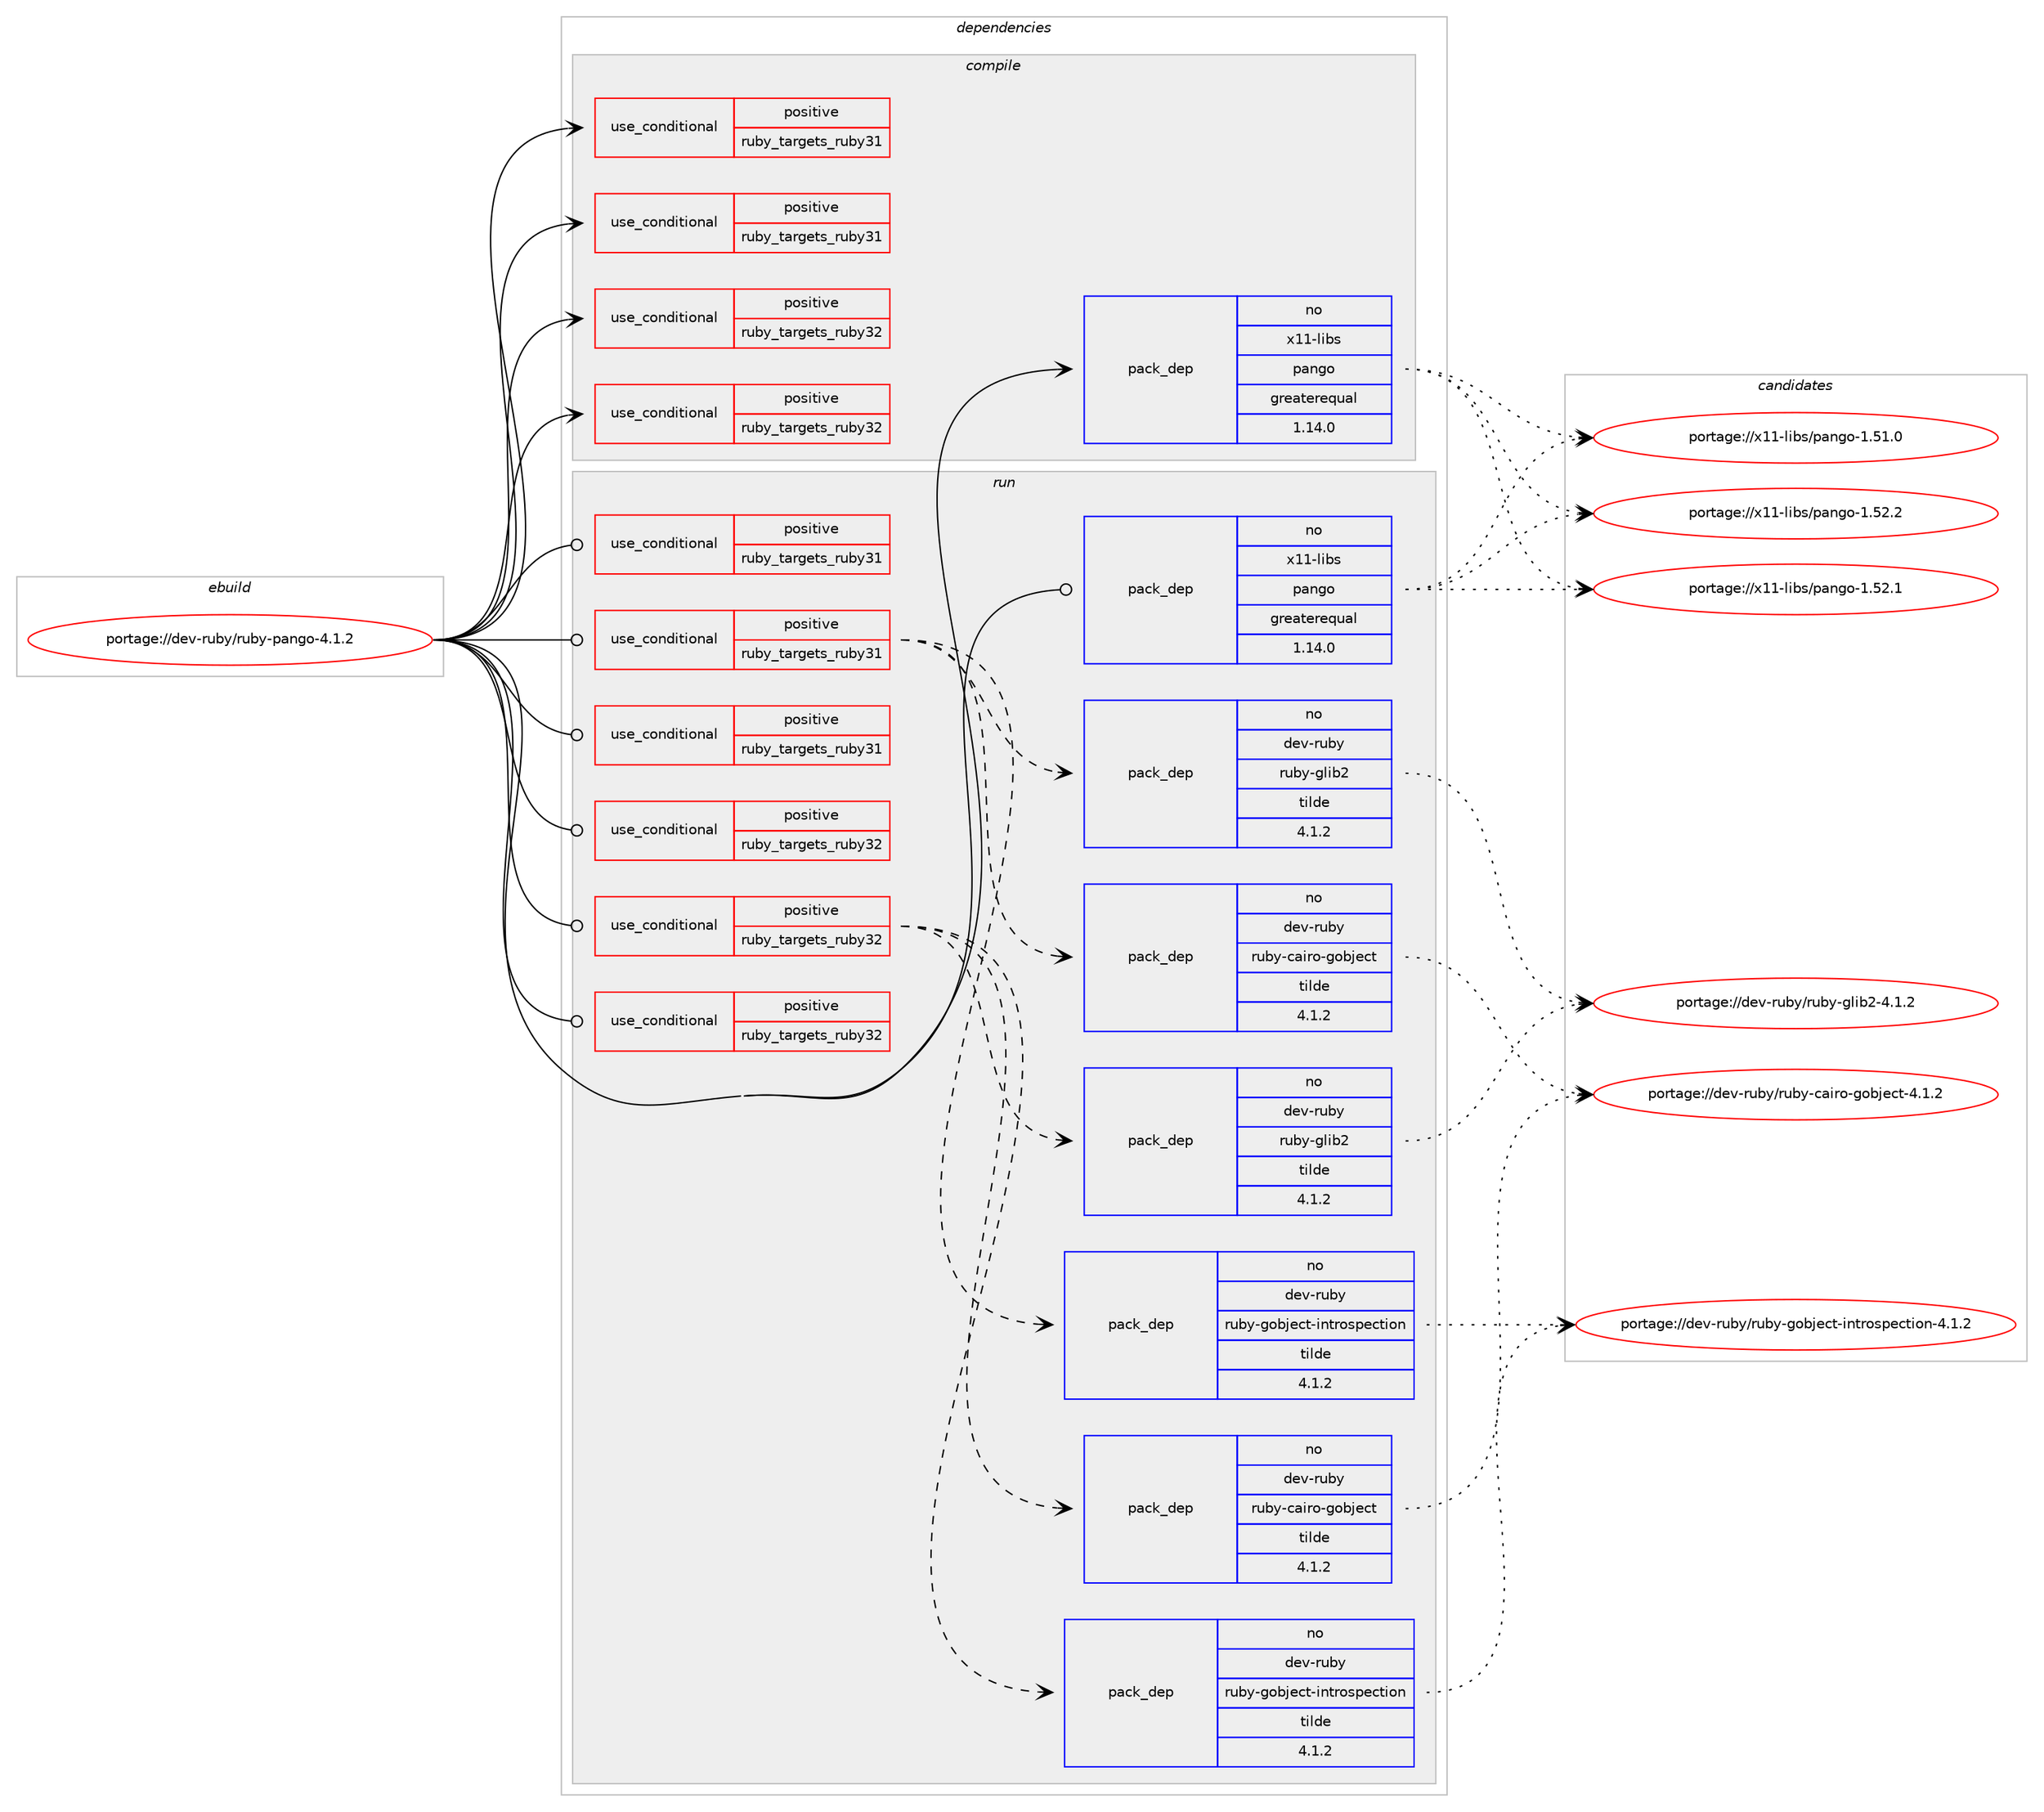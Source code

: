 digraph prolog {

# *************
# Graph options
# *************

newrank=true;
concentrate=true;
compound=true;
graph [rankdir=LR,fontname=Helvetica,fontsize=10,ranksep=1.5];#, ranksep=2.5, nodesep=0.2];
edge  [arrowhead=vee];
node  [fontname=Helvetica,fontsize=10];

# **********
# The ebuild
# **********

subgraph cluster_leftcol {
color=gray;
rank=same;
label=<<i>ebuild</i>>;
id [label="portage://dev-ruby/ruby-pango-4.1.2", color=red, width=4, href="../dev-ruby/ruby-pango-4.1.2.svg"];
}

# ****************
# The dependencies
# ****************

subgraph cluster_midcol {
color=gray;
label=<<i>dependencies</i>>;
subgraph cluster_compile {
fillcolor="#eeeeee";
style=filled;
label=<<i>compile</i>>;
subgraph cond54288 {
dependency103097 [label=<<TABLE BORDER="0" CELLBORDER="1" CELLSPACING="0" CELLPADDING="4"><TR><TD ROWSPAN="3" CELLPADDING="10">use_conditional</TD></TR><TR><TD>positive</TD></TR><TR><TD>ruby_targets_ruby31</TD></TR></TABLE>>, shape=none, color=red];
# *** BEGIN UNKNOWN DEPENDENCY TYPE (TODO) ***
# dependency103097 -> package_dependency(portage://dev-ruby/ruby-pango-4.1.2,install,no,dev-lang,ruby,none,[,,],[slot(3.1)],[])
# *** END UNKNOWN DEPENDENCY TYPE (TODO) ***

}
id:e -> dependency103097:w [weight=20,style="solid",arrowhead="vee"];
subgraph cond54289 {
dependency103098 [label=<<TABLE BORDER="0" CELLBORDER="1" CELLSPACING="0" CELLPADDING="4"><TR><TD ROWSPAN="3" CELLPADDING="10">use_conditional</TD></TR><TR><TD>positive</TD></TR><TR><TD>ruby_targets_ruby31</TD></TR></TABLE>>, shape=none, color=red];
# *** BEGIN UNKNOWN DEPENDENCY TYPE (TODO) ***
# dependency103098 -> package_dependency(portage://dev-ruby/ruby-pango-4.1.2,install,no,virtual,rubygems,none,[,,],[],[use(enable(ruby_targets_ruby31),negative)])
# *** END UNKNOWN DEPENDENCY TYPE (TODO) ***

}
id:e -> dependency103098:w [weight=20,style="solid",arrowhead="vee"];
subgraph cond54290 {
dependency103099 [label=<<TABLE BORDER="0" CELLBORDER="1" CELLSPACING="0" CELLPADDING="4"><TR><TD ROWSPAN="3" CELLPADDING="10">use_conditional</TD></TR><TR><TD>positive</TD></TR><TR><TD>ruby_targets_ruby32</TD></TR></TABLE>>, shape=none, color=red];
# *** BEGIN UNKNOWN DEPENDENCY TYPE (TODO) ***
# dependency103099 -> package_dependency(portage://dev-ruby/ruby-pango-4.1.2,install,no,dev-lang,ruby,none,[,,],[slot(3.2)],[])
# *** END UNKNOWN DEPENDENCY TYPE (TODO) ***

}
id:e -> dependency103099:w [weight=20,style="solid",arrowhead="vee"];
subgraph cond54291 {
dependency103100 [label=<<TABLE BORDER="0" CELLBORDER="1" CELLSPACING="0" CELLPADDING="4"><TR><TD ROWSPAN="3" CELLPADDING="10">use_conditional</TD></TR><TR><TD>positive</TD></TR><TR><TD>ruby_targets_ruby32</TD></TR></TABLE>>, shape=none, color=red];
# *** BEGIN UNKNOWN DEPENDENCY TYPE (TODO) ***
# dependency103100 -> package_dependency(portage://dev-ruby/ruby-pango-4.1.2,install,no,virtual,rubygems,none,[,,],[],[use(enable(ruby_targets_ruby32),negative)])
# *** END UNKNOWN DEPENDENCY TYPE (TODO) ***

}
id:e -> dependency103100:w [weight=20,style="solid",arrowhead="vee"];
# *** BEGIN UNKNOWN DEPENDENCY TYPE (TODO) ***
# id -> package_dependency(portage://dev-ruby/ruby-pango-4.1.2,install,no,dev-libs,glib,none,[,,],[],[])
# *** END UNKNOWN DEPENDENCY TYPE (TODO) ***

subgraph pack47442 {
dependency103101 [label=<<TABLE BORDER="0" CELLBORDER="1" CELLSPACING="0" CELLPADDING="4" WIDTH="220"><TR><TD ROWSPAN="6" CELLPADDING="30">pack_dep</TD></TR><TR><TD WIDTH="110">no</TD></TR><TR><TD>x11-libs</TD></TR><TR><TD>pango</TD></TR><TR><TD>greaterequal</TD></TR><TR><TD>1.14.0</TD></TR></TABLE>>, shape=none, color=blue];
}
id:e -> dependency103101:w [weight=20,style="solid",arrowhead="vee"];
}
subgraph cluster_compileandrun {
fillcolor="#eeeeee";
style=filled;
label=<<i>compile and run</i>>;
}
subgraph cluster_run {
fillcolor="#eeeeee";
style=filled;
label=<<i>run</i>>;
subgraph cond54292 {
dependency103102 [label=<<TABLE BORDER="0" CELLBORDER="1" CELLSPACING="0" CELLPADDING="4"><TR><TD ROWSPAN="3" CELLPADDING="10">use_conditional</TD></TR><TR><TD>positive</TD></TR><TR><TD>ruby_targets_ruby31</TD></TR></TABLE>>, shape=none, color=red];
# *** BEGIN UNKNOWN DEPENDENCY TYPE (TODO) ***
# dependency103102 -> package_dependency(portage://dev-ruby/ruby-pango-4.1.2,run,no,dev-lang,ruby,none,[,,],[slot(3.1)],[])
# *** END UNKNOWN DEPENDENCY TYPE (TODO) ***

}
id:e -> dependency103102:w [weight=20,style="solid",arrowhead="odot"];
subgraph cond54293 {
dependency103103 [label=<<TABLE BORDER="0" CELLBORDER="1" CELLSPACING="0" CELLPADDING="4"><TR><TD ROWSPAN="3" CELLPADDING="10">use_conditional</TD></TR><TR><TD>positive</TD></TR><TR><TD>ruby_targets_ruby31</TD></TR></TABLE>>, shape=none, color=red];
subgraph pack47443 {
dependency103104 [label=<<TABLE BORDER="0" CELLBORDER="1" CELLSPACING="0" CELLPADDING="4" WIDTH="220"><TR><TD ROWSPAN="6" CELLPADDING="30">pack_dep</TD></TR><TR><TD WIDTH="110">no</TD></TR><TR><TD>dev-ruby</TD></TR><TR><TD>ruby-cairo-gobject</TD></TR><TR><TD>tilde</TD></TR><TR><TD>4.1.2</TD></TR></TABLE>>, shape=none, color=blue];
}
dependency103103:e -> dependency103104:w [weight=20,style="dashed",arrowhead="vee"];
subgraph pack47444 {
dependency103105 [label=<<TABLE BORDER="0" CELLBORDER="1" CELLSPACING="0" CELLPADDING="4" WIDTH="220"><TR><TD ROWSPAN="6" CELLPADDING="30">pack_dep</TD></TR><TR><TD WIDTH="110">no</TD></TR><TR><TD>dev-ruby</TD></TR><TR><TD>ruby-glib2</TD></TR><TR><TD>tilde</TD></TR><TR><TD>4.1.2</TD></TR></TABLE>>, shape=none, color=blue];
}
dependency103103:e -> dependency103105:w [weight=20,style="dashed",arrowhead="vee"];
subgraph pack47445 {
dependency103106 [label=<<TABLE BORDER="0" CELLBORDER="1" CELLSPACING="0" CELLPADDING="4" WIDTH="220"><TR><TD ROWSPAN="6" CELLPADDING="30">pack_dep</TD></TR><TR><TD WIDTH="110">no</TD></TR><TR><TD>dev-ruby</TD></TR><TR><TD>ruby-gobject-introspection</TD></TR><TR><TD>tilde</TD></TR><TR><TD>4.1.2</TD></TR></TABLE>>, shape=none, color=blue];
}
dependency103103:e -> dependency103106:w [weight=20,style="dashed",arrowhead="vee"];
}
id:e -> dependency103103:w [weight=20,style="solid",arrowhead="odot"];
subgraph cond54294 {
dependency103107 [label=<<TABLE BORDER="0" CELLBORDER="1" CELLSPACING="0" CELLPADDING="4"><TR><TD ROWSPAN="3" CELLPADDING="10">use_conditional</TD></TR><TR><TD>positive</TD></TR><TR><TD>ruby_targets_ruby31</TD></TR></TABLE>>, shape=none, color=red];
# *** BEGIN UNKNOWN DEPENDENCY TYPE (TODO) ***
# dependency103107 -> package_dependency(portage://dev-ruby/ruby-pango-4.1.2,run,no,virtual,rubygems,none,[,,],[],[use(enable(ruby_targets_ruby31),negative)])
# *** END UNKNOWN DEPENDENCY TYPE (TODO) ***

}
id:e -> dependency103107:w [weight=20,style="solid",arrowhead="odot"];
subgraph cond54295 {
dependency103108 [label=<<TABLE BORDER="0" CELLBORDER="1" CELLSPACING="0" CELLPADDING="4"><TR><TD ROWSPAN="3" CELLPADDING="10">use_conditional</TD></TR><TR><TD>positive</TD></TR><TR><TD>ruby_targets_ruby32</TD></TR></TABLE>>, shape=none, color=red];
# *** BEGIN UNKNOWN DEPENDENCY TYPE (TODO) ***
# dependency103108 -> package_dependency(portage://dev-ruby/ruby-pango-4.1.2,run,no,dev-lang,ruby,none,[,,],[slot(3.2)],[])
# *** END UNKNOWN DEPENDENCY TYPE (TODO) ***

}
id:e -> dependency103108:w [weight=20,style="solid",arrowhead="odot"];
subgraph cond54296 {
dependency103109 [label=<<TABLE BORDER="0" CELLBORDER="1" CELLSPACING="0" CELLPADDING="4"><TR><TD ROWSPAN="3" CELLPADDING="10">use_conditional</TD></TR><TR><TD>positive</TD></TR><TR><TD>ruby_targets_ruby32</TD></TR></TABLE>>, shape=none, color=red];
subgraph pack47446 {
dependency103110 [label=<<TABLE BORDER="0" CELLBORDER="1" CELLSPACING="0" CELLPADDING="4" WIDTH="220"><TR><TD ROWSPAN="6" CELLPADDING="30">pack_dep</TD></TR><TR><TD WIDTH="110">no</TD></TR><TR><TD>dev-ruby</TD></TR><TR><TD>ruby-cairo-gobject</TD></TR><TR><TD>tilde</TD></TR><TR><TD>4.1.2</TD></TR></TABLE>>, shape=none, color=blue];
}
dependency103109:e -> dependency103110:w [weight=20,style="dashed",arrowhead="vee"];
subgraph pack47447 {
dependency103111 [label=<<TABLE BORDER="0" CELLBORDER="1" CELLSPACING="0" CELLPADDING="4" WIDTH="220"><TR><TD ROWSPAN="6" CELLPADDING="30">pack_dep</TD></TR><TR><TD WIDTH="110">no</TD></TR><TR><TD>dev-ruby</TD></TR><TR><TD>ruby-glib2</TD></TR><TR><TD>tilde</TD></TR><TR><TD>4.1.2</TD></TR></TABLE>>, shape=none, color=blue];
}
dependency103109:e -> dependency103111:w [weight=20,style="dashed",arrowhead="vee"];
subgraph pack47448 {
dependency103112 [label=<<TABLE BORDER="0" CELLBORDER="1" CELLSPACING="0" CELLPADDING="4" WIDTH="220"><TR><TD ROWSPAN="6" CELLPADDING="30">pack_dep</TD></TR><TR><TD WIDTH="110">no</TD></TR><TR><TD>dev-ruby</TD></TR><TR><TD>ruby-gobject-introspection</TD></TR><TR><TD>tilde</TD></TR><TR><TD>4.1.2</TD></TR></TABLE>>, shape=none, color=blue];
}
dependency103109:e -> dependency103112:w [weight=20,style="dashed",arrowhead="vee"];
}
id:e -> dependency103109:w [weight=20,style="solid",arrowhead="odot"];
subgraph cond54297 {
dependency103113 [label=<<TABLE BORDER="0" CELLBORDER="1" CELLSPACING="0" CELLPADDING="4"><TR><TD ROWSPAN="3" CELLPADDING="10">use_conditional</TD></TR><TR><TD>positive</TD></TR><TR><TD>ruby_targets_ruby32</TD></TR></TABLE>>, shape=none, color=red];
# *** BEGIN UNKNOWN DEPENDENCY TYPE (TODO) ***
# dependency103113 -> package_dependency(portage://dev-ruby/ruby-pango-4.1.2,run,no,virtual,rubygems,none,[,,],[],[use(enable(ruby_targets_ruby32),negative)])
# *** END UNKNOWN DEPENDENCY TYPE (TODO) ***

}
id:e -> dependency103113:w [weight=20,style="solid",arrowhead="odot"];
# *** BEGIN UNKNOWN DEPENDENCY TYPE (TODO) ***
# id -> package_dependency(portage://dev-ruby/ruby-pango-4.1.2,run,no,dev-libs,glib,none,[,,],[],[])
# *** END UNKNOWN DEPENDENCY TYPE (TODO) ***

subgraph pack47449 {
dependency103114 [label=<<TABLE BORDER="0" CELLBORDER="1" CELLSPACING="0" CELLPADDING="4" WIDTH="220"><TR><TD ROWSPAN="6" CELLPADDING="30">pack_dep</TD></TR><TR><TD WIDTH="110">no</TD></TR><TR><TD>x11-libs</TD></TR><TR><TD>pango</TD></TR><TR><TD>greaterequal</TD></TR><TR><TD>1.14.0</TD></TR></TABLE>>, shape=none, color=blue];
}
id:e -> dependency103114:w [weight=20,style="solid",arrowhead="odot"];
}
}

# **************
# The candidates
# **************

subgraph cluster_choices {
rank=same;
color=gray;
label=<<i>candidates</i>>;

subgraph choice47442 {
color=black;
nodesep=1;
choice12049494510810598115471129711010311145494653494648 [label="portage://x11-libs/pango-1.51.0", color=red, width=4,href="../x11-libs/pango-1.51.0.svg"];
choice12049494510810598115471129711010311145494653504649 [label="portage://x11-libs/pango-1.52.1", color=red, width=4,href="../x11-libs/pango-1.52.1.svg"];
choice12049494510810598115471129711010311145494653504650 [label="portage://x11-libs/pango-1.52.2", color=red, width=4,href="../x11-libs/pango-1.52.2.svg"];
dependency103101:e -> choice12049494510810598115471129711010311145494653494648:w [style=dotted,weight="100"];
dependency103101:e -> choice12049494510810598115471129711010311145494653504649:w [style=dotted,weight="100"];
dependency103101:e -> choice12049494510810598115471129711010311145494653504650:w [style=dotted,weight="100"];
}
subgraph choice47443 {
color=black;
nodesep=1;
choice10010111845114117981214711411798121459997105114111451031119810610199116455246494650 [label="portage://dev-ruby/ruby-cairo-gobject-4.1.2", color=red, width=4,href="../dev-ruby/ruby-cairo-gobject-4.1.2.svg"];
dependency103104:e -> choice10010111845114117981214711411798121459997105114111451031119810610199116455246494650:w [style=dotted,weight="100"];
}
subgraph choice47444 {
color=black;
nodesep=1;
choice10010111845114117981214711411798121451031081059850455246494650 [label="portage://dev-ruby/ruby-glib2-4.1.2", color=red, width=4,href="../dev-ruby/ruby-glib2-4.1.2.svg"];
dependency103105:e -> choice10010111845114117981214711411798121451031081059850455246494650:w [style=dotted,weight="100"];
}
subgraph choice47445 {
color=black;
nodesep=1;
choice100101118451141179812147114117981214510311198106101991164510511011611411111511210199116105111110455246494650 [label="portage://dev-ruby/ruby-gobject-introspection-4.1.2", color=red, width=4,href="../dev-ruby/ruby-gobject-introspection-4.1.2.svg"];
dependency103106:e -> choice100101118451141179812147114117981214510311198106101991164510511011611411111511210199116105111110455246494650:w [style=dotted,weight="100"];
}
subgraph choice47446 {
color=black;
nodesep=1;
choice10010111845114117981214711411798121459997105114111451031119810610199116455246494650 [label="portage://dev-ruby/ruby-cairo-gobject-4.1.2", color=red, width=4,href="../dev-ruby/ruby-cairo-gobject-4.1.2.svg"];
dependency103110:e -> choice10010111845114117981214711411798121459997105114111451031119810610199116455246494650:w [style=dotted,weight="100"];
}
subgraph choice47447 {
color=black;
nodesep=1;
choice10010111845114117981214711411798121451031081059850455246494650 [label="portage://dev-ruby/ruby-glib2-4.1.2", color=red, width=4,href="../dev-ruby/ruby-glib2-4.1.2.svg"];
dependency103111:e -> choice10010111845114117981214711411798121451031081059850455246494650:w [style=dotted,weight="100"];
}
subgraph choice47448 {
color=black;
nodesep=1;
choice100101118451141179812147114117981214510311198106101991164510511011611411111511210199116105111110455246494650 [label="portage://dev-ruby/ruby-gobject-introspection-4.1.2", color=red, width=4,href="../dev-ruby/ruby-gobject-introspection-4.1.2.svg"];
dependency103112:e -> choice100101118451141179812147114117981214510311198106101991164510511011611411111511210199116105111110455246494650:w [style=dotted,weight="100"];
}
subgraph choice47449 {
color=black;
nodesep=1;
choice12049494510810598115471129711010311145494653494648 [label="portage://x11-libs/pango-1.51.0", color=red, width=4,href="../x11-libs/pango-1.51.0.svg"];
choice12049494510810598115471129711010311145494653504649 [label="portage://x11-libs/pango-1.52.1", color=red, width=4,href="../x11-libs/pango-1.52.1.svg"];
choice12049494510810598115471129711010311145494653504650 [label="portage://x11-libs/pango-1.52.2", color=red, width=4,href="../x11-libs/pango-1.52.2.svg"];
dependency103114:e -> choice12049494510810598115471129711010311145494653494648:w [style=dotted,weight="100"];
dependency103114:e -> choice12049494510810598115471129711010311145494653504649:w [style=dotted,weight="100"];
dependency103114:e -> choice12049494510810598115471129711010311145494653504650:w [style=dotted,weight="100"];
}
}

}
